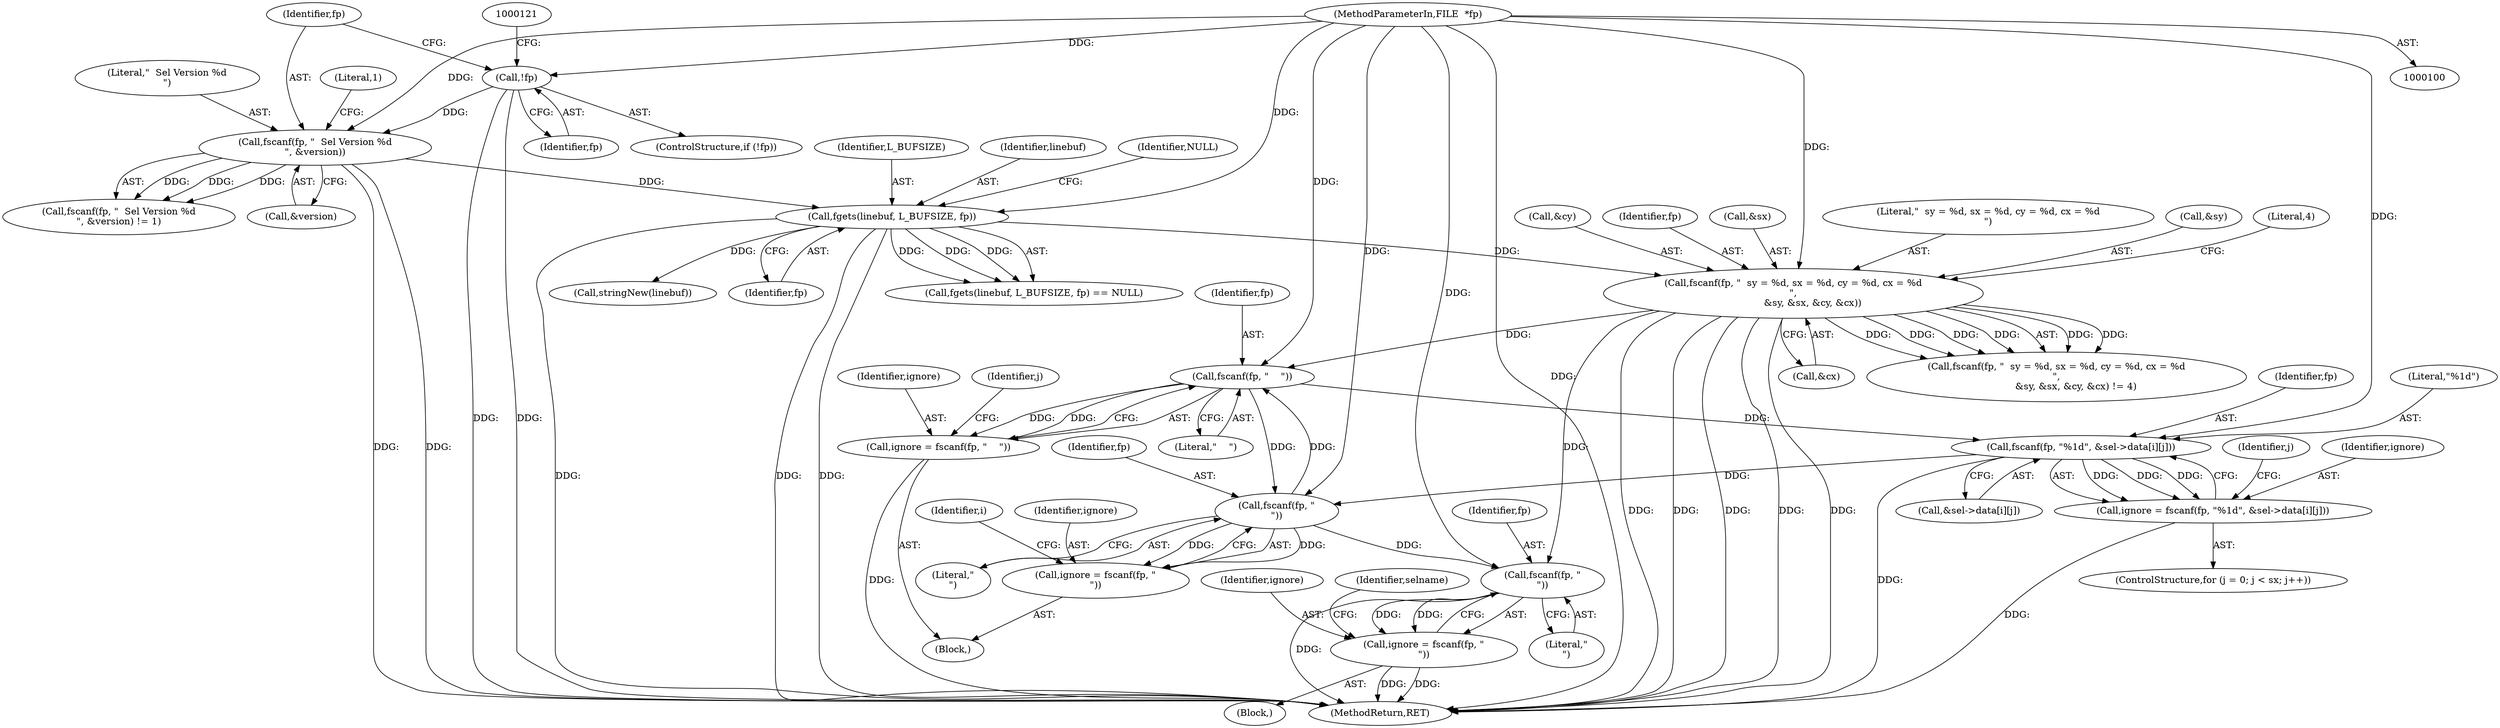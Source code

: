 digraph "0_leptonica_ee301cb2029db8a6289c5295daa42bba7715e99a_6@pointer" {
"1000233" [label="(Call,fscanf(fp, \"    \"))"];
"1000176" [label="(Call,fscanf(fp, \"  sy = %d, sx = %d, cy = %d, cx = %d\n\",\n             &sy, &sx, &cy, &cx))"];
"1000154" [label="(Call,fgets(linebuf, L_BUFSIZE, fp))"];
"1000128" [label="(Call,fscanf(fp, \"  Sel Version %d\n\", &version))"];
"1000117" [label="(Call,!fp)"];
"1000101" [label="(MethodParameterIn,FILE  *fp)"];
"1000260" [label="(Call,fscanf(fp, \"\n\"))"];
"1000247" [label="(Call,fscanf(fp, \"%1d\", &sel->data[i][j]))"];
"1000233" [label="(Call,fscanf(fp, \"    \"))"];
"1000231" [label="(Call,ignore = fscanf(fp, \"    \"))"];
"1000245" [label="(Call,ignore = fscanf(fp, \"%1d\", &sel->data[i][j]))"];
"1000258" [label="(Call,ignore = fscanf(fp, \"\n\"))"];
"1000265" [label="(Call,fscanf(fp, \"\n\"))"];
"1000263" [label="(Call,ignore = fscanf(fp, \"\n\"))"];
"1000187" [label="(Literal,4)"];
"1000249" [label="(Literal,\"%1d\")"];
"1000130" [label="(Literal,\"  Sel Version %d\n\")"];
"1000131" [label="(Call,&version)"];
"1000185" [label="(Call,&cx)"];
"1000232" [label="(Identifier,ignore)"];
"1000183" [label="(Call,&cy)"];
"1000235" [label="(Literal,\"    \")"];
"1000265" [label="(Call,fscanf(fp, \"\n\"))"];
"1000233" [label="(Call,fscanf(fp, \"    \"))"];
"1000236" [label="(ControlStructure,for (j = 0; j < sx; j++))"];
"1000258" [label="(Call,ignore = fscanf(fp, \"\n\"))"];
"1000234" [label="(Identifier,fp)"];
"1000244" [label="(Identifier,j)"];
"1000155" [label="(Identifier,linebuf)"];
"1000175" [label="(Call,fscanf(fp, \"  sy = %d, sx = %d, cy = %d, cx = %d\n\",\n             &sy, &sx, &cy, &cx) != 4)"];
"1000247" [label="(Call,fscanf(fp, \"%1d\", &sel->data[i][j]))"];
"1000168" [label="(Call,stringNew(linebuf))"];
"1000245" [label="(Call,ignore = fscanf(fp, \"%1d\", &sel->data[i][j]))"];
"1000248" [label="(Identifier,fp)"];
"1000250" [label="(Call,&sel->data[i][j])"];
"1000176" [label="(Call,fscanf(fp, \"  sy = %d, sx = %d, cy = %d, cx = %d\n\",\n             &sy, &sx, &cy, &cx))"];
"1000269" [label="(Identifier,selname)"];
"1000177" [label="(Identifier,fp)"];
"1000261" [label="(Identifier,fp)"];
"1000230" [label="(Block,)"];
"1000181" [label="(Call,&sx)"];
"1000116" [label="(ControlStructure,if (!fp))"];
"1000127" [label="(Call,fscanf(fp, \"  Sel Version %d\n\", &version) != 1)"];
"1000117" [label="(Call,!fp)"];
"1000178" [label="(Literal,\"  sy = %d, sx = %d, cy = %d, cx = %d\n\")"];
"1000229" [label="(Identifier,i)"];
"1000157" [label="(Identifier,fp)"];
"1000128" [label="(Call,fscanf(fp, \"  Sel Version %d\n\", &version))"];
"1000259" [label="(Identifier,ignore)"];
"1000263" [label="(Call,ignore = fscanf(fp, \"\n\"))"];
"1000158" [label="(Identifier,NULL)"];
"1000267" [label="(Literal,\"\n\")"];
"1000153" [label="(Call,fgets(linebuf, L_BUFSIZE, fp) == NULL)"];
"1000231" [label="(Call,ignore = fscanf(fp, \"    \"))"];
"1000238" [label="(Identifier,j)"];
"1000101" [label="(MethodParameterIn,FILE  *fp)"];
"1000156" [label="(Identifier,L_BUFSIZE)"];
"1000246" [label="(Identifier,ignore)"];
"1000179" [label="(Call,&sy)"];
"1000272" [label="(MethodReturn,RET)"];
"1000264" [label="(Identifier,ignore)"];
"1000260" [label="(Call,fscanf(fp, \"\n\"))"];
"1000129" [label="(Identifier,fp)"];
"1000154" [label="(Call,fgets(linebuf, L_BUFSIZE, fp))"];
"1000133" [label="(Literal,1)"];
"1000118" [label="(Identifier,fp)"];
"1000102" [label="(Block,)"];
"1000262" [label="(Literal,\"\n\")"];
"1000266" [label="(Identifier,fp)"];
"1000233" -> "1000231"  [label="AST: "];
"1000233" -> "1000235"  [label="CFG: "];
"1000234" -> "1000233"  [label="AST: "];
"1000235" -> "1000233"  [label="AST: "];
"1000231" -> "1000233"  [label="CFG: "];
"1000233" -> "1000231"  [label="DDG: "];
"1000233" -> "1000231"  [label="DDG: "];
"1000176" -> "1000233"  [label="DDG: "];
"1000260" -> "1000233"  [label="DDG: "];
"1000101" -> "1000233"  [label="DDG: "];
"1000233" -> "1000247"  [label="DDG: "];
"1000233" -> "1000260"  [label="DDG: "];
"1000176" -> "1000175"  [label="AST: "];
"1000176" -> "1000185"  [label="CFG: "];
"1000177" -> "1000176"  [label="AST: "];
"1000178" -> "1000176"  [label="AST: "];
"1000179" -> "1000176"  [label="AST: "];
"1000181" -> "1000176"  [label="AST: "];
"1000183" -> "1000176"  [label="AST: "];
"1000185" -> "1000176"  [label="AST: "];
"1000187" -> "1000176"  [label="CFG: "];
"1000176" -> "1000272"  [label="DDG: "];
"1000176" -> "1000272"  [label="DDG: "];
"1000176" -> "1000272"  [label="DDG: "];
"1000176" -> "1000272"  [label="DDG: "];
"1000176" -> "1000272"  [label="DDG: "];
"1000176" -> "1000175"  [label="DDG: "];
"1000176" -> "1000175"  [label="DDG: "];
"1000176" -> "1000175"  [label="DDG: "];
"1000176" -> "1000175"  [label="DDG: "];
"1000176" -> "1000175"  [label="DDG: "];
"1000176" -> "1000175"  [label="DDG: "];
"1000154" -> "1000176"  [label="DDG: "];
"1000101" -> "1000176"  [label="DDG: "];
"1000176" -> "1000265"  [label="DDG: "];
"1000154" -> "1000153"  [label="AST: "];
"1000154" -> "1000157"  [label="CFG: "];
"1000155" -> "1000154"  [label="AST: "];
"1000156" -> "1000154"  [label="AST: "];
"1000157" -> "1000154"  [label="AST: "];
"1000158" -> "1000154"  [label="CFG: "];
"1000154" -> "1000272"  [label="DDG: "];
"1000154" -> "1000272"  [label="DDG: "];
"1000154" -> "1000272"  [label="DDG: "];
"1000154" -> "1000153"  [label="DDG: "];
"1000154" -> "1000153"  [label="DDG: "];
"1000154" -> "1000153"  [label="DDG: "];
"1000128" -> "1000154"  [label="DDG: "];
"1000101" -> "1000154"  [label="DDG: "];
"1000154" -> "1000168"  [label="DDG: "];
"1000128" -> "1000127"  [label="AST: "];
"1000128" -> "1000131"  [label="CFG: "];
"1000129" -> "1000128"  [label="AST: "];
"1000130" -> "1000128"  [label="AST: "];
"1000131" -> "1000128"  [label="AST: "];
"1000133" -> "1000128"  [label="CFG: "];
"1000128" -> "1000272"  [label="DDG: "];
"1000128" -> "1000272"  [label="DDG: "];
"1000128" -> "1000127"  [label="DDG: "];
"1000128" -> "1000127"  [label="DDG: "];
"1000128" -> "1000127"  [label="DDG: "];
"1000117" -> "1000128"  [label="DDG: "];
"1000101" -> "1000128"  [label="DDG: "];
"1000117" -> "1000116"  [label="AST: "];
"1000117" -> "1000118"  [label="CFG: "];
"1000118" -> "1000117"  [label="AST: "];
"1000121" -> "1000117"  [label="CFG: "];
"1000129" -> "1000117"  [label="CFG: "];
"1000117" -> "1000272"  [label="DDG: "];
"1000117" -> "1000272"  [label="DDG: "];
"1000101" -> "1000117"  [label="DDG: "];
"1000101" -> "1000100"  [label="AST: "];
"1000101" -> "1000272"  [label="DDG: "];
"1000101" -> "1000247"  [label="DDG: "];
"1000101" -> "1000260"  [label="DDG: "];
"1000101" -> "1000265"  [label="DDG: "];
"1000260" -> "1000258"  [label="AST: "];
"1000260" -> "1000262"  [label="CFG: "];
"1000261" -> "1000260"  [label="AST: "];
"1000262" -> "1000260"  [label="AST: "];
"1000258" -> "1000260"  [label="CFG: "];
"1000260" -> "1000258"  [label="DDG: "];
"1000260" -> "1000258"  [label="DDG: "];
"1000247" -> "1000260"  [label="DDG: "];
"1000260" -> "1000265"  [label="DDG: "];
"1000247" -> "1000245"  [label="AST: "];
"1000247" -> "1000250"  [label="CFG: "];
"1000248" -> "1000247"  [label="AST: "];
"1000249" -> "1000247"  [label="AST: "];
"1000250" -> "1000247"  [label="AST: "];
"1000245" -> "1000247"  [label="CFG: "];
"1000247" -> "1000272"  [label="DDG: "];
"1000247" -> "1000245"  [label="DDG: "];
"1000247" -> "1000245"  [label="DDG: "];
"1000247" -> "1000245"  [label="DDG: "];
"1000231" -> "1000230"  [label="AST: "];
"1000232" -> "1000231"  [label="AST: "];
"1000238" -> "1000231"  [label="CFG: "];
"1000231" -> "1000272"  [label="DDG: "];
"1000245" -> "1000236"  [label="AST: "];
"1000246" -> "1000245"  [label="AST: "];
"1000244" -> "1000245"  [label="CFG: "];
"1000245" -> "1000272"  [label="DDG: "];
"1000258" -> "1000230"  [label="AST: "];
"1000259" -> "1000258"  [label="AST: "];
"1000229" -> "1000258"  [label="CFG: "];
"1000265" -> "1000263"  [label="AST: "];
"1000265" -> "1000267"  [label="CFG: "];
"1000266" -> "1000265"  [label="AST: "];
"1000267" -> "1000265"  [label="AST: "];
"1000263" -> "1000265"  [label="CFG: "];
"1000265" -> "1000272"  [label="DDG: "];
"1000265" -> "1000263"  [label="DDG: "];
"1000265" -> "1000263"  [label="DDG: "];
"1000263" -> "1000102"  [label="AST: "];
"1000264" -> "1000263"  [label="AST: "];
"1000269" -> "1000263"  [label="CFG: "];
"1000263" -> "1000272"  [label="DDG: "];
"1000263" -> "1000272"  [label="DDG: "];
}
